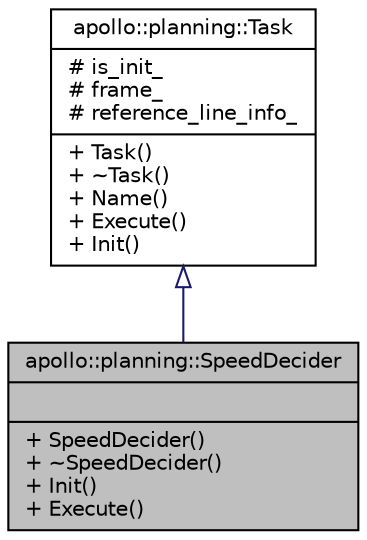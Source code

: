 digraph "apollo::planning::SpeedDecider"
{
  edge [fontname="Helvetica",fontsize="10",labelfontname="Helvetica",labelfontsize="10"];
  node [fontname="Helvetica",fontsize="10",shape=record];
  Node1 [label="{apollo::planning::SpeedDecider\n||+ SpeedDecider()\l+ ~SpeedDecider()\l+ Init()\l+ Execute()\l}",height=0.2,width=0.4,color="black", fillcolor="grey75", style="filled" fontcolor="black"];
  Node2 -> Node1 [dir="back",color="midnightblue",fontsize="10",style="solid",arrowtail="onormal",fontname="Helvetica"];
  Node2 [label="{apollo::planning::Task\n|# is_init_\l# frame_\l# reference_line_info_\l|+ Task()\l+ ~Task()\l+ Name()\l+ Execute()\l+ Init()\l}",height=0.2,width=0.4,color="black", fillcolor="white", style="filled",URL="$classapollo_1_1planning_1_1Task.html"];
}
